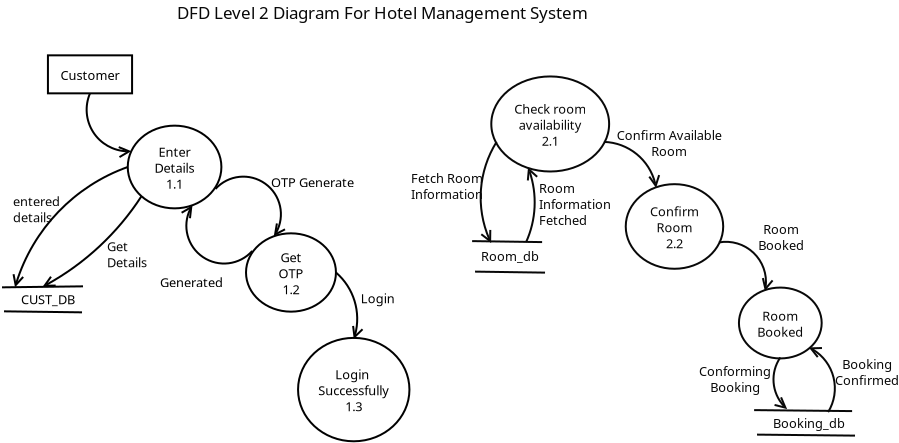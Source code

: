 <?xml version="1.0" encoding="UTF-8"?>
<dia:diagram xmlns:dia="http://www.lysator.liu.se/~alla/dia/">
  <dia:layer name="Background" visible="true" active="true">
    <dia:object type="Flowchart - Box" version="0" id="O0">
      <dia:attribute name="obj_pos">
        <dia:point val="7.041,4.062"/>
      </dia:attribute>
      <dia:attribute name="obj_bb">
        <dia:rectangle val="6.991,4.012;11.299,6.012"/>
      </dia:attribute>
      <dia:attribute name="elem_corner">
        <dia:point val="7.041,4.062"/>
      </dia:attribute>
      <dia:attribute name="elem_width">
        <dia:real val="4.207"/>
      </dia:attribute>
      <dia:attribute name="elem_height">
        <dia:real val="1.9"/>
      </dia:attribute>
      <dia:attribute name="show_background">
        <dia:boolean val="true"/>
      </dia:attribute>
      <dia:attribute name="padding">
        <dia:real val="0.5"/>
      </dia:attribute>
      <dia:attribute name="text">
        <dia:composite type="text">
          <dia:attribute name="string">
            <dia:string>#Customer#</dia:string>
          </dia:attribute>
          <dia:attribute name="font">
            <dia:font family="sans" style="0" name="Helvetica"/>
          </dia:attribute>
          <dia:attribute name="height">
            <dia:real val="0.8"/>
          </dia:attribute>
          <dia:attribute name="pos">
            <dia:point val="9.145,5.252"/>
          </dia:attribute>
          <dia:attribute name="color">
            <dia:color val="#000000"/>
          </dia:attribute>
          <dia:attribute name="alignment">
            <dia:enum val="1"/>
          </dia:attribute>
        </dia:composite>
      </dia:attribute>
    </dia:object>
    <dia:object type="Flowchart - Ellipse" version="0" id="O1">
      <dia:attribute name="obj_pos">
        <dia:point val="11.032,7.577"/>
      </dia:attribute>
      <dia:attribute name="obj_bb">
        <dia:rectangle val="10.982,7.527;15.764,11.763"/>
      </dia:attribute>
      <dia:attribute name="elem_corner">
        <dia:point val="11.032,7.577"/>
      </dia:attribute>
      <dia:attribute name="elem_width">
        <dia:real val="4.682"/>
      </dia:attribute>
      <dia:attribute name="elem_height">
        <dia:real val="4.136"/>
      </dia:attribute>
      <dia:attribute name="show_background">
        <dia:boolean val="true"/>
      </dia:attribute>
      <dia:attribute name="padding">
        <dia:real val="0.354"/>
      </dia:attribute>
      <dia:attribute name="text">
        <dia:composite type="text">
          <dia:attribute name="string">
            <dia:string>#Enter
Details
1.1#</dia:string>
          </dia:attribute>
          <dia:attribute name="font">
            <dia:font family="sans" style="0" name="Helvetica"/>
          </dia:attribute>
          <dia:attribute name="height">
            <dia:real val="0.8"/>
          </dia:attribute>
          <dia:attribute name="pos">
            <dia:point val="13.373,9.085"/>
          </dia:attribute>
          <dia:attribute name="color">
            <dia:color val="#000000"/>
          </dia:attribute>
          <dia:attribute name="alignment">
            <dia:enum val="1"/>
          </dia:attribute>
        </dia:composite>
      </dia:attribute>
    </dia:object>
    <dia:object type="Flowchart - Ellipse" version="0" id="O2">
      <dia:attribute name="obj_pos">
        <dia:point val="19.614,18.252"/>
      </dia:attribute>
      <dia:attribute name="obj_bb">
        <dia:rectangle val="19.564,18.202;25.099,23.347"/>
      </dia:attribute>
      <dia:attribute name="elem_corner">
        <dia:point val="19.614,18.252"/>
      </dia:attribute>
      <dia:attribute name="elem_width">
        <dia:real val="5.435"/>
      </dia:attribute>
      <dia:attribute name="elem_height">
        <dia:real val="5.045"/>
      </dia:attribute>
      <dia:attribute name="show_background">
        <dia:boolean val="true"/>
      </dia:attribute>
      <dia:attribute name="padding">
        <dia:real val="0.354"/>
      </dia:attribute>
      <dia:attribute name="text">
        <dia:composite type="text">
          <dia:attribute name="string">
            <dia:string>#Login 
Successfully
1.3#</dia:string>
          </dia:attribute>
          <dia:attribute name="font">
            <dia:font family="sans" style="0" name="Helvetica"/>
          </dia:attribute>
          <dia:attribute name="height">
            <dia:real val="0.8"/>
          </dia:attribute>
          <dia:attribute name="pos">
            <dia:point val="22.332,20.215"/>
          </dia:attribute>
          <dia:attribute name="color">
            <dia:color val="#000000"/>
          </dia:attribute>
          <dia:attribute name="alignment">
            <dia:enum val="1"/>
          </dia:attribute>
        </dia:composite>
      </dia:attribute>
    </dia:object>
    <dia:object type="Flowchart - Ellipse" version="0" id="O3">
      <dia:attribute name="obj_pos">
        <dia:point val="16.945,12.961"/>
      </dia:attribute>
      <dia:attribute name="obj_bb">
        <dia:rectangle val="16.895,12.911;21.492,16.929"/>
      </dia:attribute>
      <dia:attribute name="elem_corner">
        <dia:point val="16.945,12.961"/>
      </dia:attribute>
      <dia:attribute name="elem_width">
        <dia:real val="4.497"/>
      </dia:attribute>
      <dia:attribute name="elem_height">
        <dia:real val="3.917"/>
      </dia:attribute>
      <dia:attribute name="show_background">
        <dia:boolean val="true"/>
      </dia:attribute>
      <dia:attribute name="padding">
        <dia:real val="0.354"/>
      </dia:attribute>
      <dia:attribute name="text">
        <dia:composite type="text">
          <dia:attribute name="string">
            <dia:string>#Get
OTP
1.2#</dia:string>
          </dia:attribute>
          <dia:attribute name="font">
            <dia:font family="sans" style="0" name="Helvetica"/>
          </dia:attribute>
          <dia:attribute name="height">
            <dia:real val="0.8"/>
          </dia:attribute>
          <dia:attribute name="pos">
            <dia:point val="19.193,14.36"/>
          </dia:attribute>
          <dia:attribute name="color">
            <dia:color val="#000000"/>
          </dia:attribute>
          <dia:attribute name="alignment">
            <dia:enum val="1"/>
          </dia:attribute>
        </dia:composite>
      </dia:attribute>
    </dia:object>
    <dia:object type="Standard - Arc" version="0" id="O4">
      <dia:attribute name="obj_pos">
        <dia:point val="13.373,9.645"/>
      </dia:attribute>
      <dia:attribute name="obj_bb">
        <dia:rectangle val="13.303,9.157;18.769,13.18"/>
      </dia:attribute>
      <dia:attribute name="conn_endpoints">
        <dia:point val="13.373,9.645"/>
        <dia:point val="18.333,13.11"/>
      </dia:attribute>
      <dia:attribute name="curve_distance">
        <dia:real val="-1.912"/>
      </dia:attribute>
      <dia:attribute name="end_arrow">
        <dia:enum val="1"/>
      </dia:attribute>
      <dia:attribute name="end_arrow_length">
        <dia:real val="0.5"/>
      </dia:attribute>
      <dia:attribute name="end_arrow_width">
        <dia:real val="0.5"/>
      </dia:attribute>
      <dia:connections>
        <dia:connection handle="0" to="O1" connection="16"/>
        <dia:connection handle="1" to="O3" connection="5"/>
      </dia:connections>
    </dia:object>
    <dia:object type="Standard - Arc" version="0" id="O5">
      <dia:attribute name="obj_pos">
        <dia:point val="14.268,11.556"/>
      </dia:attribute>
      <dia:attribute name="obj_bb">
        <dia:rectangle val="13.85,11.486;19.263,15.393"/>
      </dia:attribute>
      <dia:attribute name="conn_endpoints">
        <dia:point val="14.268,11.556"/>
        <dia:point val="19.193,14.92"/>
      </dia:attribute>
      <dia:attribute name="curve_distance">
        <dia:real val="1.846"/>
      </dia:attribute>
      <dia:attribute name="start_arrow">
        <dia:enum val="1"/>
      </dia:attribute>
      <dia:attribute name="start_arrow_length">
        <dia:real val="0.5"/>
      </dia:attribute>
      <dia:attribute name="start_arrow_width">
        <dia:real val="0.5"/>
      </dia:attribute>
      <dia:connections>
        <dia:connection handle="0" to="O1" connection="13"/>
        <dia:connection handle="1" to="O3" connection="16"/>
      </dia:connections>
    </dia:object>
    <dia:object type="Standard - Text" version="1" id="O6">
      <dia:attribute name="obj_pos">
        <dia:point val="18.195,10.662"/>
      </dia:attribute>
      <dia:attribute name="obj_bb">
        <dia:rectangle val="18.195,10.022;22.152,10.795"/>
      </dia:attribute>
      <dia:attribute name="text">
        <dia:composite type="text">
          <dia:attribute name="string">
            <dia:string>#OTP Generate#</dia:string>
          </dia:attribute>
          <dia:attribute name="font">
            <dia:font family="sans" style="0" name="Helvetica"/>
          </dia:attribute>
          <dia:attribute name="height">
            <dia:real val="0.8"/>
          </dia:attribute>
          <dia:attribute name="pos">
            <dia:point val="18.195,10.662"/>
          </dia:attribute>
          <dia:attribute name="color">
            <dia:color val="#000000"/>
          </dia:attribute>
          <dia:attribute name="alignment">
            <dia:enum val="0"/>
          </dia:attribute>
        </dia:composite>
      </dia:attribute>
      <dia:attribute name="valign">
        <dia:enum val="3"/>
      </dia:attribute>
    </dia:object>
    <dia:object type="Standard - Text" version="1" id="O7">
      <dia:attribute name="obj_pos">
        <dia:point val="12.645,15.662"/>
      </dia:attribute>
      <dia:attribute name="obj_bb">
        <dia:rectangle val="12.645,15.022;15.577,15.795"/>
      </dia:attribute>
      <dia:attribute name="text">
        <dia:composite type="text">
          <dia:attribute name="string">
            <dia:string>#Generated#</dia:string>
          </dia:attribute>
          <dia:attribute name="font">
            <dia:font family="sans" style="0" name="Helvetica"/>
          </dia:attribute>
          <dia:attribute name="height">
            <dia:real val="0.8"/>
          </dia:attribute>
          <dia:attribute name="pos">
            <dia:point val="12.645,15.662"/>
          </dia:attribute>
          <dia:attribute name="color">
            <dia:color val="#000000"/>
          </dia:attribute>
          <dia:attribute name="alignment">
            <dia:enum val="0"/>
          </dia:attribute>
        </dia:composite>
      </dia:attribute>
      <dia:attribute name="valign">
        <dia:enum val="3"/>
      </dia:attribute>
    </dia:object>
    <dia:object type="Standard - Arc" version="0" id="O8">
      <dia:attribute name="obj_pos">
        <dia:point val="9.145,5.962"/>
      </dia:attribute>
      <dia:attribute name="obj_bb">
        <dia:rectangle val="8.927,5.892;11.28,9.233"/>
      </dia:attribute>
      <dia:attribute name="conn_endpoints">
        <dia:point val="9.145,5.962"/>
        <dia:point val="11.21,8.854"/>
      </dia:attribute>
      <dia:attribute name="curve_distance">
        <dia:real val="1"/>
      </dia:attribute>
      <dia:attribute name="end_arrow">
        <dia:enum val="1"/>
      </dia:attribute>
      <dia:attribute name="end_arrow_length">
        <dia:real val="0.5"/>
      </dia:attribute>
      <dia:attribute name="end_arrow_width">
        <dia:real val="0.5"/>
      </dia:attribute>
      <dia:connections>
        <dia:connection handle="0" to="O0" connection="13"/>
        <dia:connection handle="1" to="O1" connection="7"/>
      </dia:connections>
    </dia:object>
    <dia:object type="Standard - Arc" version="0" id="O9">
      <dia:attribute name="obj_pos">
        <dia:point val="21.442,14.92"/>
      </dia:attribute>
      <dia:attribute name="obj_bb">
        <dia:rectangle val="21.381,14.859;22.864,18.314"/>
      </dia:attribute>
      <dia:attribute name="conn_endpoints">
        <dia:point val="21.442,14.92"/>
        <dia:point val="22.332,18.252"/>
      </dia:attribute>
      <dia:attribute name="curve_distance">
        <dia:real val="-0.533"/>
      </dia:attribute>
      <dia:attribute name="end_arrow">
        <dia:enum val="1"/>
      </dia:attribute>
      <dia:attribute name="end_arrow_length">
        <dia:real val="0.5"/>
      </dia:attribute>
      <dia:attribute name="end_arrow_width">
        <dia:real val="0.5"/>
      </dia:attribute>
      <dia:connections>
        <dia:connection handle="0" to="O3" connection="0"/>
        <dia:connection handle="1" to="O2" connection="4"/>
      </dia:connections>
    </dia:object>
    <dia:object type="Standard - Text" version="1" id="O10">
      <dia:attribute name="obj_pos">
        <dia:point val="22.676,16.457"/>
      </dia:attribute>
      <dia:attribute name="obj_bb">
        <dia:rectangle val="22.676,15.817;24.201,16.589"/>
      </dia:attribute>
      <dia:attribute name="text">
        <dia:composite type="text">
          <dia:attribute name="string">
            <dia:string>#Login#</dia:string>
          </dia:attribute>
          <dia:attribute name="font">
            <dia:font family="sans" style="0" name="Helvetica"/>
          </dia:attribute>
          <dia:attribute name="height">
            <dia:real val="0.8"/>
          </dia:attribute>
          <dia:attribute name="pos">
            <dia:point val="22.676,16.457"/>
          </dia:attribute>
          <dia:attribute name="color">
            <dia:color val="#000000"/>
          </dia:attribute>
          <dia:attribute name="alignment">
            <dia:enum val="0"/>
          </dia:attribute>
        </dia:composite>
      </dia:attribute>
      <dia:attribute name="valign">
        <dia:enum val="3"/>
      </dia:attribute>
    </dia:object>
    <dia:object type="Standard - Arc" version="0" id="O11">
      <dia:attribute name="obj_pos">
        <dia:point val="11.032,9.645"/>
      </dia:attribute>
      <dia:attribute name="obj_bb">
        <dia:rectangle val="5.257,9.574;11.103,15.733"/>
      </dia:attribute>
      <dia:attribute name="conn_endpoints">
        <dia:point val="11.032,9.645"/>
        <dia:point val="5.395,15.662"/>
      </dia:attribute>
      <dia:attribute name="curve_distance">
        <dia:real val="1"/>
      </dia:attribute>
      <dia:attribute name="end_arrow">
        <dia:enum val="1"/>
      </dia:attribute>
      <dia:attribute name="end_arrow_length">
        <dia:real val="0.5"/>
      </dia:attribute>
      <dia:attribute name="end_arrow_width">
        <dia:real val="0.5"/>
      </dia:attribute>
      <dia:connections>
        <dia:connection handle="0" to="O1" connection="8"/>
      </dia:connections>
    </dia:object>
    <dia:object type="Standard - Arc" version="0" id="O12">
      <dia:attribute name="obj_pos">
        <dia:point val="6.77,15.637"/>
      </dia:attribute>
      <dia:attribute name="obj_bb">
        <dia:rectangle val="6.699,11.037;11.788,15.708"/>
      </dia:attribute>
      <dia:attribute name="conn_endpoints">
        <dia:point val="6.77,15.637"/>
        <dia:point val="11.717,11.107"/>
      </dia:attribute>
      <dia:attribute name="curve_distance">
        <dia:real val="0.43"/>
      </dia:attribute>
      <dia:attribute name="start_arrow">
        <dia:enum val="1"/>
      </dia:attribute>
      <dia:attribute name="start_arrow_length">
        <dia:real val="0.5"/>
      </dia:attribute>
      <dia:attribute name="start_arrow_width">
        <dia:real val="0.5"/>
      </dia:attribute>
      <dia:connections>
        <dia:connection handle="0" to="O13" connection="0"/>
        <dia:connection handle="1" to="O1" connection="10"/>
      </dia:connections>
    </dia:object>
    <dia:object type="Standard - Line" version="0" id="O13">
      <dia:attribute name="obj_pos">
        <dia:point val="4.745,15.662"/>
      </dia:attribute>
      <dia:attribute name="obj_bb">
        <dia:rectangle val="4.694,15.562;8.845,15.713"/>
      </dia:attribute>
      <dia:attribute name="conn_endpoints">
        <dia:point val="4.745,15.662"/>
        <dia:point val="8.795,15.612"/>
      </dia:attribute>
      <dia:attribute name="numcp">
        <dia:int val="1"/>
      </dia:attribute>
    </dia:object>
    <dia:object type="Standard - Line" version="0" id="O14">
      <dia:attribute name="obj_pos">
        <dia:point val="4.845,16.862"/>
      </dia:attribute>
      <dia:attribute name="obj_bb">
        <dia:rectangle val="4.794,16.811;8.795,16.963"/>
      </dia:attribute>
      <dia:attribute name="conn_endpoints">
        <dia:point val="4.845,16.862"/>
        <dia:point val="8.745,16.912"/>
      </dia:attribute>
      <dia:attribute name="numcp">
        <dia:int val="1"/>
      </dia:attribute>
    </dia:object>
    <dia:object type="Standard - Text" version="1" id="O15">
      <dia:attribute name="obj_pos">
        <dia:point val="5.695,16.512"/>
      </dia:attribute>
      <dia:attribute name="obj_bb">
        <dia:rectangle val="5.695,15.872;8.395,16.645"/>
      </dia:attribute>
      <dia:attribute name="text">
        <dia:composite type="text">
          <dia:attribute name="string">
            <dia:string>#CUST_DB#</dia:string>
          </dia:attribute>
          <dia:attribute name="font">
            <dia:font family="sans" style="0" name="Helvetica"/>
          </dia:attribute>
          <dia:attribute name="height">
            <dia:real val="0.8"/>
          </dia:attribute>
          <dia:attribute name="pos">
            <dia:point val="5.695,16.512"/>
          </dia:attribute>
          <dia:attribute name="color">
            <dia:color val="#000000"/>
          </dia:attribute>
          <dia:attribute name="alignment">
            <dia:enum val="0"/>
          </dia:attribute>
        </dia:composite>
      </dia:attribute>
      <dia:attribute name="valign">
        <dia:enum val="3"/>
      </dia:attribute>
    </dia:object>
    <dia:object type="Flowchart - Ellipse" version="0" id="O16">
      <dia:attribute name="obj_pos">
        <dia:point val="29.253,5.152"/>
      </dia:attribute>
      <dia:attribute name="obj_bb">
        <dia:rectangle val="29.203,5.102;35.108,9.885"/>
      </dia:attribute>
      <dia:attribute name="elem_corner">
        <dia:point val="29.253,5.152"/>
      </dia:attribute>
      <dia:attribute name="elem_width">
        <dia:real val="5.804"/>
      </dia:attribute>
      <dia:attribute name="elem_height">
        <dia:real val="4.683"/>
      </dia:attribute>
      <dia:attribute name="border_color">
        <dia:color val="#080808"/>
      </dia:attribute>
      <dia:attribute name="show_background">
        <dia:boolean val="true"/>
      </dia:attribute>
      <dia:attribute name="padding">
        <dia:real val="0.354"/>
      </dia:attribute>
      <dia:attribute name="text">
        <dia:composite type="text">
          <dia:attribute name="string">
            <dia:string>#Check room
availability
2.1#</dia:string>
          </dia:attribute>
          <dia:attribute name="font">
            <dia:font family="sans" style="0" name="Helvetica"/>
          </dia:attribute>
          <dia:attribute name="height">
            <dia:real val="0.8"/>
          </dia:attribute>
          <dia:attribute name="pos">
            <dia:point val="32.156,6.933"/>
          </dia:attribute>
          <dia:attribute name="color">
            <dia:color val="#080808"/>
          </dia:attribute>
          <dia:attribute name="alignment">
            <dia:enum val="1"/>
          </dia:attribute>
        </dia:composite>
      </dia:attribute>
    </dia:object>
    <dia:object type="Flowchart - Ellipse" version="0" id="O17">
      <dia:attribute name="obj_pos">
        <dia:point val="35.966,10.533"/>
      </dia:attribute>
      <dia:attribute name="obj_bb">
        <dia:rectangle val="35.916,10.483;40.82,14.754"/>
      </dia:attribute>
      <dia:attribute name="elem_corner">
        <dia:point val="35.966,10.533"/>
      </dia:attribute>
      <dia:attribute name="elem_width">
        <dia:real val="4.804"/>
      </dia:attribute>
      <dia:attribute name="elem_height">
        <dia:real val="4.171"/>
      </dia:attribute>
      <dia:attribute name="border_color">
        <dia:color val="#080808"/>
      </dia:attribute>
      <dia:attribute name="show_background">
        <dia:boolean val="true"/>
      </dia:attribute>
      <dia:attribute name="padding">
        <dia:real val="0.354"/>
      </dia:attribute>
      <dia:attribute name="text">
        <dia:composite type="text">
          <dia:attribute name="string">
            <dia:string>#Confirm
Room
2.2#</dia:string>
          </dia:attribute>
          <dia:attribute name="font">
            <dia:font family="sans" style="0" name="Helvetica"/>
          </dia:attribute>
          <dia:attribute name="height">
            <dia:real val="0.8"/>
          </dia:attribute>
          <dia:attribute name="pos">
            <dia:point val="38.368,12.059"/>
          </dia:attribute>
          <dia:attribute name="color">
            <dia:color val="#080808"/>
          </dia:attribute>
          <dia:attribute name="alignment">
            <dia:enum val="1"/>
          </dia:attribute>
        </dia:composite>
      </dia:attribute>
    </dia:object>
    <dia:object type="Flowchart - Ellipse" version="0" id="O18">
      <dia:attribute name="obj_pos">
        <dia:point val="41.647,15.721"/>
      </dia:attribute>
      <dia:attribute name="obj_bb">
        <dia:rectangle val="41.597,15.671;45.722,19.219"/>
      </dia:attribute>
      <dia:attribute name="elem_corner">
        <dia:point val="41.647,15.721"/>
      </dia:attribute>
      <dia:attribute name="elem_width">
        <dia:real val="4.026"/>
      </dia:attribute>
      <dia:attribute name="elem_height">
        <dia:real val="3.448"/>
      </dia:attribute>
      <dia:attribute name="border_color">
        <dia:color val="#080808"/>
      </dia:attribute>
      <dia:attribute name="show_background">
        <dia:boolean val="true"/>
      </dia:attribute>
      <dia:attribute name="padding">
        <dia:real val="0.354"/>
      </dia:attribute>
      <dia:attribute name="text">
        <dia:composite type="text">
          <dia:attribute name="string">
            <dia:string>#Room
Booked#</dia:string>
          </dia:attribute>
          <dia:attribute name="font">
            <dia:font family="sans" style="0" name="Helvetica"/>
          </dia:attribute>
          <dia:attribute name="height">
            <dia:real val="0.8"/>
          </dia:attribute>
          <dia:attribute name="pos">
            <dia:point val="43.66,17.285"/>
          </dia:attribute>
          <dia:attribute name="color">
            <dia:color val="#080808"/>
          </dia:attribute>
          <dia:attribute name="alignment">
            <dia:enum val="1"/>
          </dia:attribute>
        </dia:composite>
      </dia:attribute>
    </dia:object>
    <dia:object type="Standard - Line" version="0" id="O19">
      <dia:attribute name="obj_pos">
        <dia:point val="28.25,13.35"/>
      </dia:attribute>
      <dia:attribute name="obj_bb">
        <dia:rectangle val="28.199,13.299;31.801,13.451"/>
      </dia:attribute>
      <dia:attribute name="conn_endpoints">
        <dia:point val="28.25,13.35"/>
        <dia:point val="31.75,13.4"/>
      </dia:attribute>
      <dia:attribute name="numcp">
        <dia:int val="1"/>
      </dia:attribute>
      <dia:attribute name="line_color">
        <dia:color val="#080808"/>
      </dia:attribute>
    </dia:object>
    <dia:object type="Standard - Line" version="0" id="O20">
      <dia:attribute name="obj_pos">
        <dia:point val="28.396,14.876"/>
      </dia:attribute>
      <dia:attribute name="obj_bb">
        <dia:rectangle val="28.345,14.825;31.946,14.976"/>
      </dia:attribute>
      <dia:attribute name="conn_endpoints">
        <dia:point val="28.396,14.876"/>
        <dia:point val="31.896,14.926"/>
      </dia:attribute>
      <dia:attribute name="numcp">
        <dia:int val="1"/>
      </dia:attribute>
      <dia:attribute name="line_color">
        <dia:color val="#080808"/>
      </dia:attribute>
    </dia:object>
    <dia:object type="Standard - Line" version="0" id="O21">
      <dia:attribute name="obj_pos">
        <dia:point val="42.35,21.8"/>
      </dia:attribute>
      <dia:attribute name="obj_bb">
        <dia:rectangle val="42.3,21.75;47.3,21.901"/>
      </dia:attribute>
      <dia:attribute name="conn_endpoints">
        <dia:point val="42.35,21.8"/>
        <dia:point val="47.25,21.85"/>
      </dia:attribute>
      <dia:attribute name="numcp">
        <dia:int val="1"/>
      </dia:attribute>
      <dia:attribute name="line_color">
        <dia:color val="#080808"/>
      </dia:attribute>
    </dia:object>
    <dia:object type="Standard - Line" version="0" id="O22">
      <dia:attribute name="obj_pos">
        <dia:point val="42.495,23.026"/>
      </dia:attribute>
      <dia:attribute name="obj_bb">
        <dia:rectangle val="42.445,22.975;47.446,23.126"/>
      </dia:attribute>
      <dia:attribute name="conn_endpoints">
        <dia:point val="42.495,23.026"/>
        <dia:point val="47.395,23.076"/>
      </dia:attribute>
      <dia:attribute name="numcp">
        <dia:int val="1"/>
      </dia:attribute>
      <dia:attribute name="line_color">
        <dia:color val="#080808"/>
      </dia:attribute>
    </dia:object>
    <dia:object type="Standard - Text" version="1" id="O23">
      <dia:attribute name="obj_pos">
        <dia:point val="28.7,14.35"/>
      </dia:attribute>
      <dia:attribute name="obj_bb">
        <dia:rectangle val="28.7,13.71;31.39,14.482"/>
      </dia:attribute>
      <dia:attribute name="text">
        <dia:composite type="text">
          <dia:attribute name="string">
            <dia:string>#Room_db#</dia:string>
          </dia:attribute>
          <dia:attribute name="font">
            <dia:font family="sans" style="0" name="Helvetica"/>
          </dia:attribute>
          <dia:attribute name="height">
            <dia:real val="0.8"/>
          </dia:attribute>
          <dia:attribute name="pos">
            <dia:point val="28.7,14.35"/>
          </dia:attribute>
          <dia:attribute name="color">
            <dia:color val="#080808"/>
          </dia:attribute>
          <dia:attribute name="alignment">
            <dia:enum val="0"/>
          </dia:attribute>
        </dia:composite>
      </dia:attribute>
      <dia:attribute name="valign">
        <dia:enum val="3"/>
      </dia:attribute>
    </dia:object>
    <dia:object type="Standard - Text" version="1" id="O24">
      <dia:attribute name="obj_pos">
        <dia:point val="43.3,22.7"/>
      </dia:attribute>
      <dia:attribute name="obj_bb">
        <dia:rectangle val="43.3,22.06;46.612,22.832"/>
      </dia:attribute>
      <dia:attribute name="text">
        <dia:composite type="text">
          <dia:attribute name="string">
            <dia:string>#Booking_db#</dia:string>
          </dia:attribute>
          <dia:attribute name="font">
            <dia:font family="sans" style="0" name="Helvetica"/>
          </dia:attribute>
          <dia:attribute name="height">
            <dia:real val="0.8"/>
          </dia:attribute>
          <dia:attribute name="pos">
            <dia:point val="43.3,22.7"/>
          </dia:attribute>
          <dia:attribute name="color">
            <dia:color val="#080808"/>
          </dia:attribute>
          <dia:attribute name="alignment">
            <dia:enum val="0"/>
          </dia:attribute>
        </dia:composite>
      </dia:attribute>
      <dia:attribute name="valign">
        <dia:enum val="3"/>
      </dia:attribute>
    </dia:object>
    <dia:object type="Standard - Arc" version="0" id="O25">
      <dia:attribute name="obj_pos">
        <dia:point val="29.474,8.389"/>
      </dia:attribute>
      <dia:attribute name="obj_bb">
        <dia:rectangle val="28.614,8.337;29.527,13.503"/>
      </dia:attribute>
      <dia:attribute name="conn_endpoints">
        <dia:point val="29.474,8.389"/>
        <dia:point val="29.2,13.45"/>
      </dia:attribute>
      <dia:attribute name="arc_color">
        <dia:color val="#080808"/>
      </dia:attribute>
      <dia:attribute name="curve_distance">
        <dia:real val="0.653"/>
      </dia:attribute>
      <dia:attribute name="end_arrow">
        <dia:enum val="1"/>
      </dia:attribute>
      <dia:attribute name="end_arrow_length">
        <dia:real val="0.5"/>
      </dia:attribute>
      <dia:attribute name="end_arrow_width">
        <dia:real val="0.5"/>
      </dia:attribute>
      <dia:connections>
        <dia:connection handle="0" to="O16" connection="9"/>
      </dia:connections>
    </dia:object>
    <dia:object type="Standard - Arc" version="0" id="O26">
      <dia:attribute name="obj_pos">
        <dia:point val="40.587,13.417"/>
      </dia:attribute>
      <dia:attribute name="obj_bb">
        <dia:rectangle val="40.517,13.335;43.365,15.922"/>
      </dia:attribute>
      <dia:attribute name="conn_endpoints">
        <dia:point val="40.587,13.417"/>
        <dia:point val="42.889,15.852"/>
      </dia:attribute>
      <dia:attribute name="arc_color">
        <dia:color val="#080808"/>
      </dia:attribute>
      <dia:attribute name="curve_distance">
        <dia:real val="-0.906"/>
      </dia:attribute>
      <dia:attribute name="end_arrow">
        <dia:enum val="1"/>
      </dia:attribute>
      <dia:attribute name="end_arrow_length">
        <dia:real val="0.5"/>
      </dia:attribute>
      <dia:attribute name="end_arrow_width">
        <dia:real val="0.5"/>
      </dia:attribute>
      <dia:connections>
        <dia:connection handle="0" to="O17" connection="15"/>
        <dia:connection handle="1" to="O18" connection="5"/>
      </dia:connections>
    </dia:object>
    <dia:object type="Standard - Arc" version="0" id="O27">
      <dia:attribute name="obj_pos">
        <dia:point val="46.05,21.9"/>
      </dia:attribute>
      <dia:attribute name="obj_bb">
        <dia:rectangle val="45.021,18.601;46.438,21.962"/>
      </dia:attribute>
      <dia:attribute name="conn_endpoints">
        <dia:point val="46.05,21.9"/>
        <dia:point val="45.083,18.664"/>
      </dia:attribute>
      <dia:attribute name="arc_color">
        <dia:color val="#080808"/>
      </dia:attribute>
      <dia:attribute name="curve_distance">
        <dia:real val="0.758"/>
      </dia:attribute>
      <dia:attribute name="end_arrow">
        <dia:enum val="1"/>
      </dia:attribute>
      <dia:attribute name="end_arrow_length">
        <dia:real val="0.5"/>
      </dia:attribute>
      <dia:attribute name="end_arrow_width">
        <dia:real val="0.5"/>
      </dia:attribute>
      <dia:connections>
        <dia:connection handle="1" to="O18" connection="14"/>
      </dia:connections>
    </dia:object>
    <dia:object type="Standard - Arc" version="0" id="O28">
      <dia:attribute name="obj_pos">
        <dia:point val="34.837,8.389"/>
      </dia:attribute>
      <dia:attribute name="obj_bb">
        <dia:rectangle val="34.767,8.319;37.674,10.762"/>
      </dia:attribute>
      <dia:attribute name="conn_endpoints">
        <dia:point val="34.837,8.389"/>
        <dia:point val="37.449,10.692"/>
      </dia:attribute>
      <dia:attribute name="arc_color">
        <dia:color val="#080808"/>
      </dia:attribute>
      <dia:attribute name="curve_distance">
        <dia:real val="-0.629"/>
      </dia:attribute>
      <dia:attribute name="end_arrow">
        <dia:enum val="1"/>
      </dia:attribute>
      <dia:attribute name="end_arrow_length">
        <dia:real val="0.5"/>
      </dia:attribute>
      <dia:attribute name="end_arrow_width">
        <dia:real val="0.5"/>
      </dia:attribute>
      <dia:connections>
        <dia:connection handle="0" to="O16" connection="15"/>
        <dia:connection handle="1" to="O17" connection="5"/>
      </dia:connections>
    </dia:object>
    <dia:object type="Standard - Arc" version="0" id="O29">
      <dia:attribute name="obj_pos">
        <dia:point val="43.66,19.169"/>
      </dia:attribute>
      <dia:attribute name="obj_bb">
        <dia:rectangle val="43.268,19.113;44.056,21.806"/>
      </dia:attribute>
      <dia:attribute name="conn_endpoints">
        <dia:point val="43.66,19.169"/>
        <dia:point val="44,21.75"/>
      </dia:attribute>
      <dia:attribute name="arc_color">
        <dia:color val="#080808"/>
      </dia:attribute>
      <dia:attribute name="curve_distance">
        <dia:real val="0.499"/>
      </dia:attribute>
      <dia:attribute name="end_arrow">
        <dia:enum val="1"/>
      </dia:attribute>
      <dia:attribute name="end_arrow_length">
        <dia:real val="0.5"/>
      </dia:attribute>
      <dia:attribute name="end_arrow_width">
        <dia:real val="0.5"/>
      </dia:attribute>
      <dia:connections>
        <dia:connection handle="0" to="O18" connection="12"/>
      </dia:connections>
    </dia:object>
    <dia:object type="Standard - Arc" version="0" id="O30">
      <dia:attribute name="obj_pos">
        <dia:point val="30.95,13.4"/>
      </dia:attribute>
      <dia:attribute name="obj_bb">
        <dia:rectangle val="30.899,9.605;31.595,13.451"/>
      </dia:attribute>
      <dia:attribute name="conn_endpoints">
        <dia:point val="30.95,13.4"/>
        <dia:point val="31.045,9.657"/>
      </dia:attribute>
      <dia:attribute name="arc_color">
        <dia:color val="#080808"/>
      </dia:attribute>
      <dia:attribute name="curve_distance">
        <dia:real val="0.38"/>
      </dia:attribute>
      <dia:attribute name="end_arrow">
        <dia:enum val="1"/>
      </dia:attribute>
      <dia:attribute name="end_arrow_length">
        <dia:real val="0.5"/>
      </dia:attribute>
      <dia:attribute name="end_arrow_width">
        <dia:real val="0.5"/>
      </dia:attribute>
      <dia:connections>
        <dia:connection handle="1" to="O16" connection="11"/>
      </dia:connections>
    </dia:object>
    <dia:object type="Standard - Text" version="1" id="O31">
      <dia:attribute name="obj_pos">
        <dia:point val="38.1,8.3"/>
      </dia:attribute>
      <dia:attribute name="obj_bb">
        <dia:rectangle val="35.64,7.66;40.56,9.232"/>
      </dia:attribute>
      <dia:attribute name="text">
        <dia:composite type="text">
          <dia:attribute name="string">
            <dia:string>#Confirm Available
Room#</dia:string>
          </dia:attribute>
          <dia:attribute name="font">
            <dia:font family="sans" style="0" name="Helvetica"/>
          </dia:attribute>
          <dia:attribute name="height">
            <dia:real val="0.8"/>
          </dia:attribute>
          <dia:attribute name="pos">
            <dia:point val="38.1,8.3"/>
          </dia:attribute>
          <dia:attribute name="color">
            <dia:color val="#080808"/>
          </dia:attribute>
          <dia:attribute name="alignment">
            <dia:enum val="1"/>
          </dia:attribute>
        </dia:composite>
      </dia:attribute>
      <dia:attribute name="valign">
        <dia:enum val="3"/>
      </dia:attribute>
    </dia:object>
    <dia:object type="Standard - Text" version="1" id="O32">
      <dia:attribute name="obj_pos">
        <dia:point val="43.7,13"/>
      </dia:attribute>
      <dia:attribute name="obj_bb">
        <dia:rectangle val="42.657,12.36;44.742,13.932"/>
      </dia:attribute>
      <dia:attribute name="text">
        <dia:composite type="text">
          <dia:attribute name="string">
            <dia:string>#Room
Booked#</dia:string>
          </dia:attribute>
          <dia:attribute name="font">
            <dia:font family="sans" style="0" name="Helvetica"/>
          </dia:attribute>
          <dia:attribute name="height">
            <dia:real val="0.8"/>
          </dia:attribute>
          <dia:attribute name="pos">
            <dia:point val="43.7,13"/>
          </dia:attribute>
          <dia:attribute name="color">
            <dia:color val="#080808"/>
          </dia:attribute>
          <dia:attribute name="alignment">
            <dia:enum val="1"/>
          </dia:attribute>
        </dia:composite>
      </dia:attribute>
      <dia:attribute name="valign">
        <dia:enum val="3"/>
      </dia:attribute>
    </dia:object>
    <dia:object type="Standard - Text" version="1" id="O33">
      <dia:attribute name="obj_pos">
        <dia:point val="48,19.75"/>
      </dia:attribute>
      <dia:attribute name="obj_bb">
        <dia:rectangle val="46.549,19.11;49.451,20.683"/>
      </dia:attribute>
      <dia:attribute name="text">
        <dia:composite type="text">
          <dia:attribute name="string">
            <dia:string>#Booking
Confirmed#</dia:string>
          </dia:attribute>
          <dia:attribute name="font">
            <dia:font family="sans" style="0" name="Helvetica"/>
          </dia:attribute>
          <dia:attribute name="height">
            <dia:real val="0.8"/>
          </dia:attribute>
          <dia:attribute name="pos">
            <dia:point val="48,19.75"/>
          </dia:attribute>
          <dia:attribute name="color">
            <dia:color val="#080808"/>
          </dia:attribute>
          <dia:attribute name="alignment">
            <dia:enum val="1"/>
          </dia:attribute>
        </dia:composite>
      </dia:attribute>
      <dia:attribute name="valign">
        <dia:enum val="3"/>
      </dia:attribute>
    </dia:object>
    <dia:object type="Standard - Text" version="1" id="O34">
      <dia:attribute name="obj_pos">
        <dia:point val="41.4,20.1"/>
      </dia:attribute>
      <dia:attribute name="obj_bb">
        <dia:rectangle val="39.765,19.46;43.035,21.032"/>
      </dia:attribute>
      <dia:attribute name="text">
        <dia:composite type="text">
          <dia:attribute name="string">
            <dia:string>#Conforming
Booking#</dia:string>
          </dia:attribute>
          <dia:attribute name="font">
            <dia:font family="sans" style="0" name="Helvetica"/>
          </dia:attribute>
          <dia:attribute name="height">
            <dia:real val="0.8"/>
          </dia:attribute>
          <dia:attribute name="pos">
            <dia:point val="41.4,20.1"/>
          </dia:attribute>
          <dia:attribute name="color">
            <dia:color val="#080808"/>
          </dia:attribute>
          <dia:attribute name="alignment">
            <dia:enum val="1"/>
          </dia:attribute>
        </dia:composite>
      </dia:attribute>
      <dia:attribute name="valign">
        <dia:enum val="3"/>
      </dia:attribute>
    </dia:object>
    <dia:object type="Standard - Text" version="1" id="O35">
      <dia:attribute name="obj_pos">
        <dia:point val="25.2,10.45"/>
      </dia:attribute>
      <dia:attribute name="obj_bb">
        <dia:rectangle val="25.2,9.81;28.57,11.383"/>
      </dia:attribute>
      <dia:attribute name="text">
        <dia:composite type="text">
          <dia:attribute name="string">
            <dia:string>#Fetch Room
Information#</dia:string>
          </dia:attribute>
          <dia:attribute name="font">
            <dia:font family="sans" style="0" name="Helvetica"/>
          </dia:attribute>
          <dia:attribute name="height">
            <dia:real val="0.8"/>
          </dia:attribute>
          <dia:attribute name="pos">
            <dia:point val="25.2,10.45"/>
          </dia:attribute>
          <dia:attribute name="color">
            <dia:color val="#080808"/>
          </dia:attribute>
          <dia:attribute name="alignment">
            <dia:enum val="0"/>
          </dia:attribute>
        </dia:composite>
      </dia:attribute>
      <dia:attribute name="valign">
        <dia:enum val="3"/>
      </dia:attribute>
    </dia:object>
    <dia:object type="Standard - Text" version="1" id="O36">
      <dia:attribute name="obj_pos">
        <dia:point val="31.6,10.95"/>
      </dia:attribute>
      <dia:attribute name="obj_bb">
        <dia:rectangle val="31.6,10.31;34.92,12.682"/>
      </dia:attribute>
      <dia:attribute name="text">
        <dia:composite type="text">
          <dia:attribute name="string">
            <dia:string>#Room
Information
Fetched#</dia:string>
          </dia:attribute>
          <dia:attribute name="font">
            <dia:font family="sans" style="0" name="Helvetica"/>
          </dia:attribute>
          <dia:attribute name="height">
            <dia:real val="0.8"/>
          </dia:attribute>
          <dia:attribute name="pos">
            <dia:point val="31.6,10.95"/>
          </dia:attribute>
          <dia:attribute name="color">
            <dia:color val="#080808"/>
          </dia:attribute>
          <dia:attribute name="alignment">
            <dia:enum val="0"/>
          </dia:attribute>
        </dia:composite>
      </dia:attribute>
      <dia:attribute name="valign">
        <dia:enum val="3"/>
      </dia:attribute>
    </dia:object>
    <dia:object type="Standard - Text" version="1" id="O37">
      <dia:attribute name="obj_pos">
        <dia:point val="5.295,11.612"/>
      </dia:attribute>
      <dia:attribute name="obj_bb">
        <dia:rectangle val="5.295,10.972;7.465,12.545"/>
      </dia:attribute>
      <dia:attribute name="text">
        <dia:composite type="text">
          <dia:attribute name="string">
            <dia:string>#entered
details#</dia:string>
          </dia:attribute>
          <dia:attribute name="font">
            <dia:font family="sans" style="0" name="Helvetica"/>
          </dia:attribute>
          <dia:attribute name="height">
            <dia:real val="0.8"/>
          </dia:attribute>
          <dia:attribute name="pos">
            <dia:point val="5.295,11.612"/>
          </dia:attribute>
          <dia:attribute name="color">
            <dia:color val="#080808"/>
          </dia:attribute>
          <dia:attribute name="alignment">
            <dia:enum val="0"/>
          </dia:attribute>
        </dia:composite>
      </dia:attribute>
      <dia:attribute name="valign">
        <dia:enum val="3"/>
      </dia:attribute>
    </dia:object>
    <dia:object type="Standard - Text" version="1" id="O38">
      <dia:attribute name="obj_pos">
        <dia:point val="9.995,13.862"/>
      </dia:attribute>
      <dia:attribute name="obj_bb">
        <dia:rectangle val="9.995,13.222;11.897,14.795"/>
      </dia:attribute>
      <dia:attribute name="text">
        <dia:composite type="text">
          <dia:attribute name="string">
            <dia:string>#Get
Details#</dia:string>
          </dia:attribute>
          <dia:attribute name="font">
            <dia:font family="sans" style="0" name="Helvetica"/>
          </dia:attribute>
          <dia:attribute name="height">
            <dia:real val="0.8"/>
          </dia:attribute>
          <dia:attribute name="pos">
            <dia:point val="9.995,13.862"/>
          </dia:attribute>
          <dia:attribute name="color">
            <dia:color val="#080808"/>
          </dia:attribute>
          <dia:attribute name="alignment">
            <dia:enum val="0"/>
          </dia:attribute>
        </dia:composite>
      </dia:attribute>
      <dia:attribute name="valign">
        <dia:enum val="3"/>
      </dia:attribute>
    </dia:object>
    <dia:object type="Standard - Text" version="1" id="O39">
      <dia:attribute name="obj_pos">
        <dia:point val="13.5,2.25"/>
      </dia:attribute>
      <dia:attribute name="obj_bb">
        <dia:rectangle val="13.5,1.403;33.193,2.425"/>
      </dia:attribute>
      <dia:attribute name="text">
        <dia:composite type="text">
          <dia:attribute name="string">
            <dia:string>#DFD Level 2 Diagram For Hotel Management System#</dia:string>
          </dia:attribute>
          <dia:attribute name="font">
            <dia:font family="sans" style="0" name="Helvetica"/>
          </dia:attribute>
          <dia:attribute name="height">
            <dia:real val="1.058"/>
          </dia:attribute>
          <dia:attribute name="pos">
            <dia:point val="13.5,2.25"/>
          </dia:attribute>
          <dia:attribute name="color">
            <dia:color val="#080808"/>
          </dia:attribute>
          <dia:attribute name="alignment">
            <dia:enum val="0"/>
          </dia:attribute>
        </dia:composite>
      </dia:attribute>
      <dia:attribute name="valign">
        <dia:enum val="3"/>
      </dia:attribute>
    </dia:object>
  </dia:layer>
</dia:diagram>
